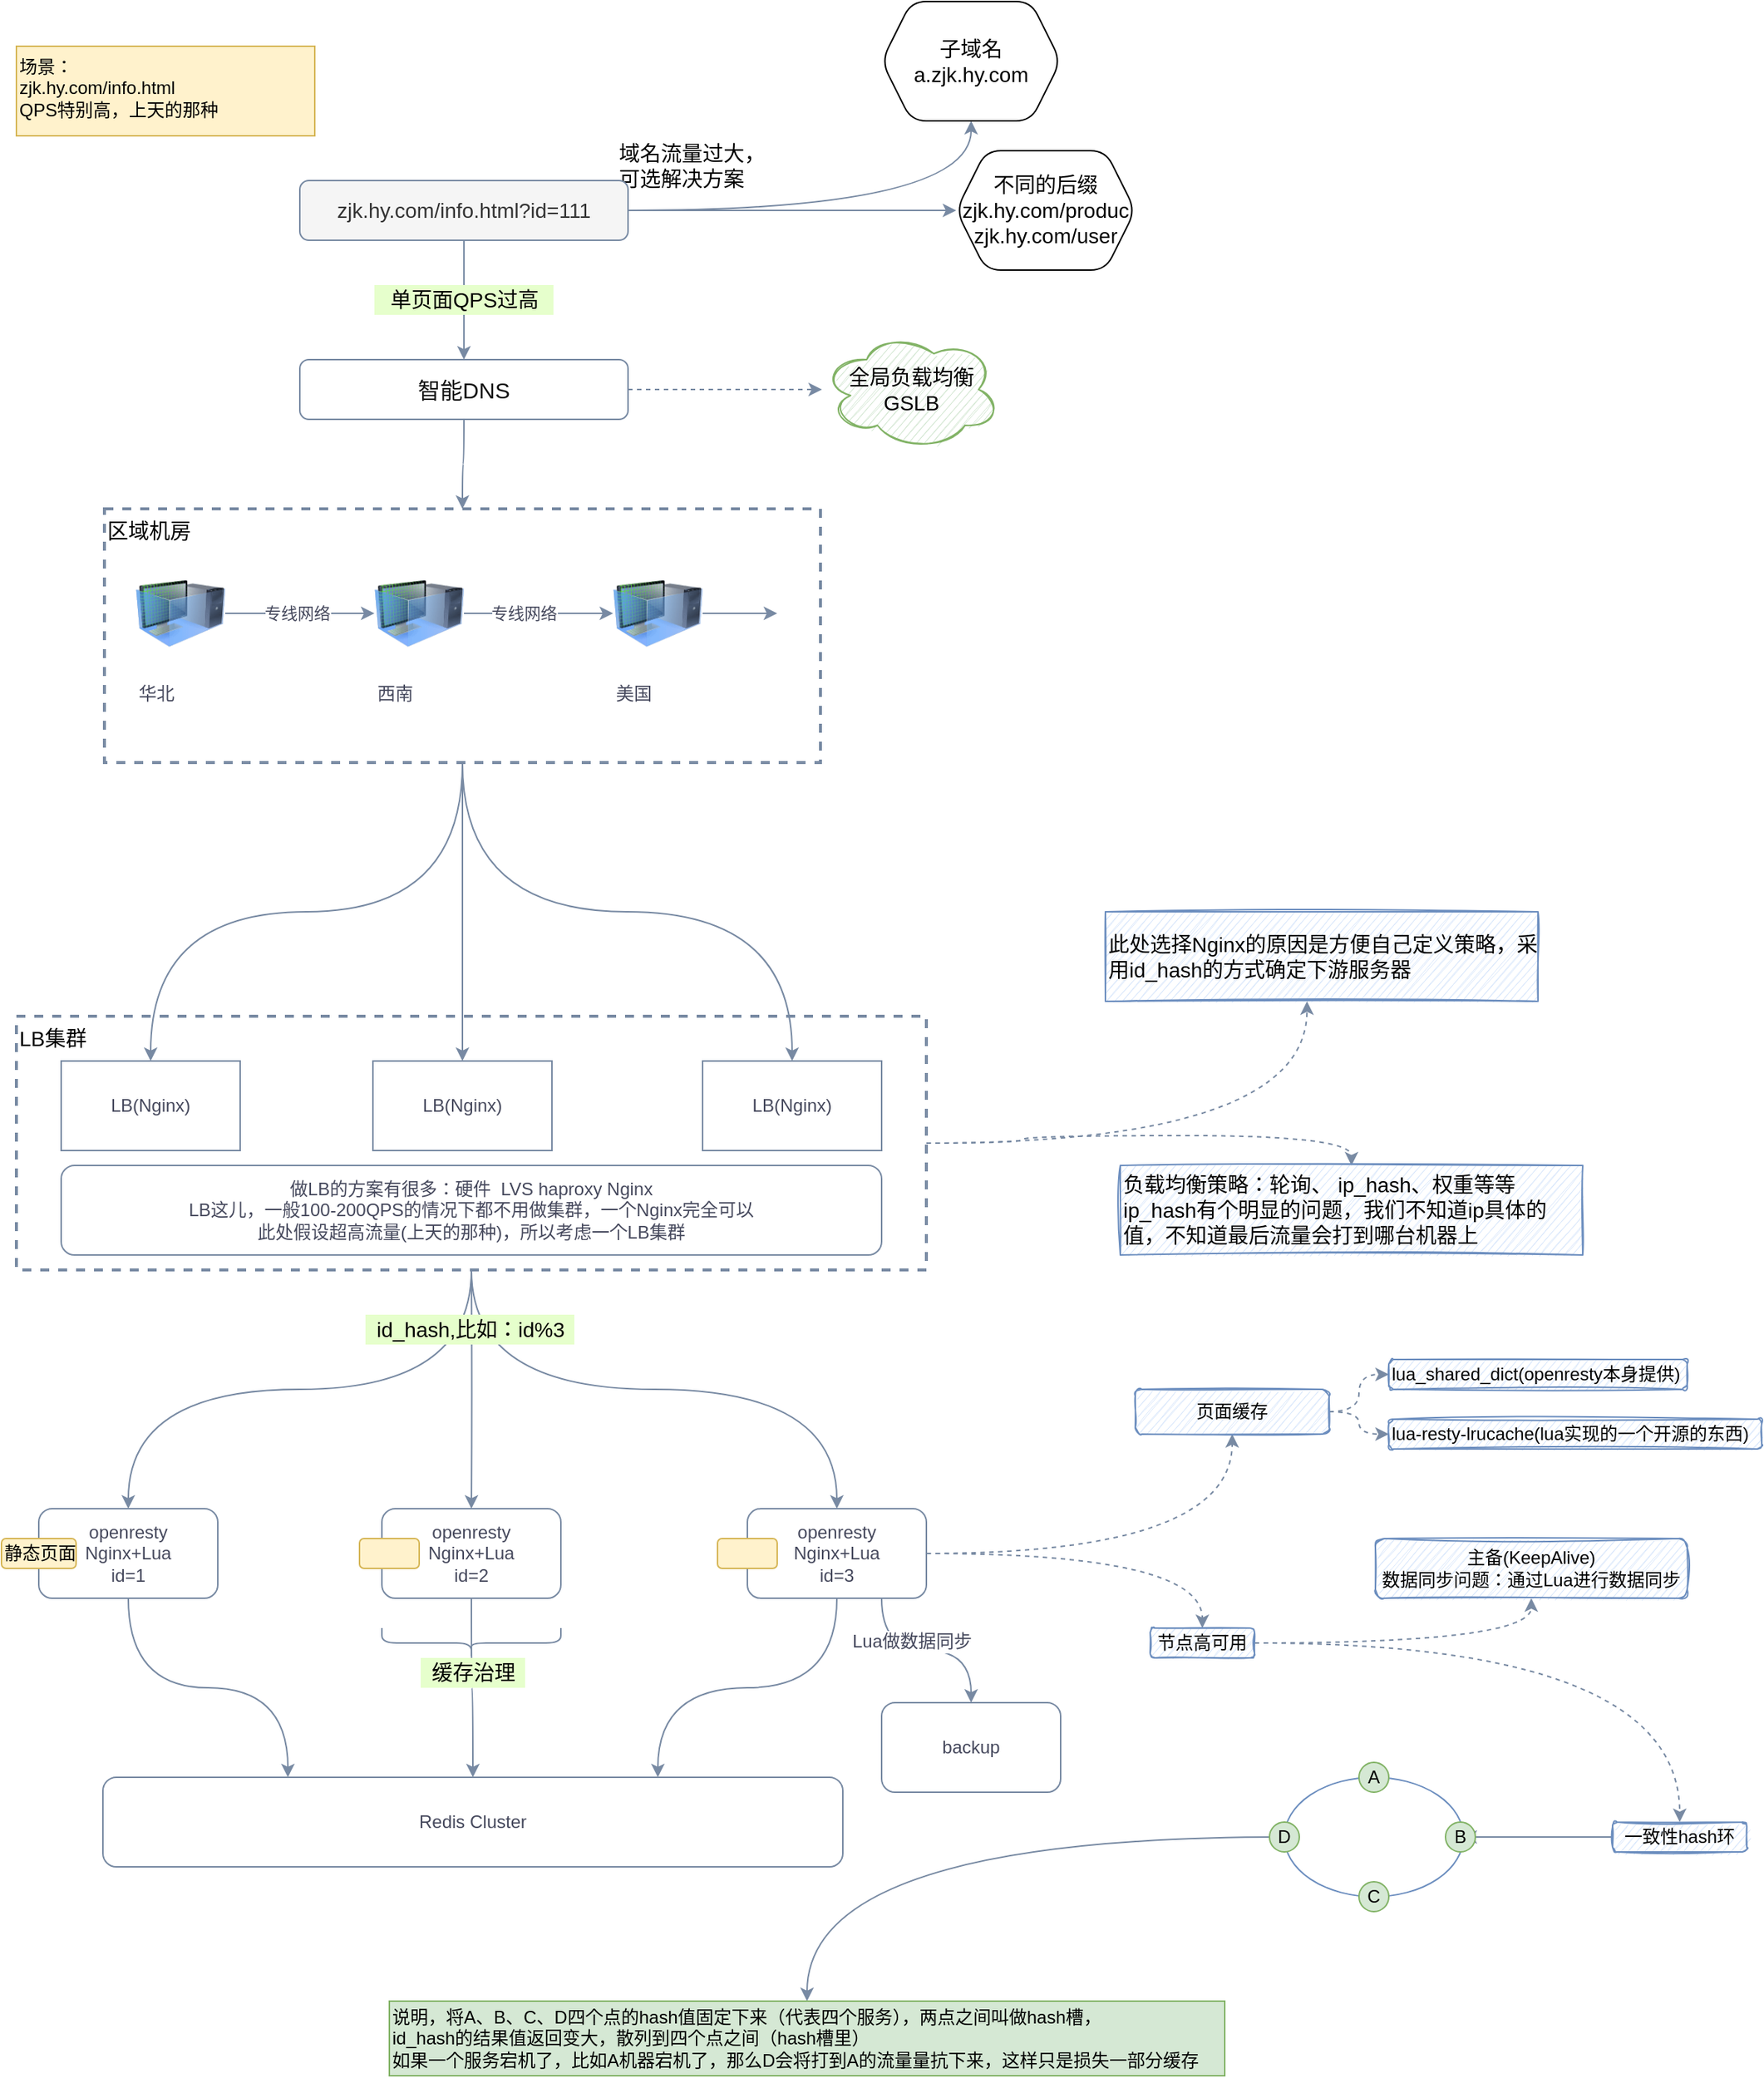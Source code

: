 <mxfile version="14.1.8" type="device"><diagram id="VOtJYXYSd5aumnxqC3vO" name="第 1 页"><mxGraphModel dx="1422" dy="1992" grid="1" gridSize="10" guides="1" tooltips="1" connect="1" arrows="1" fold="1" page="1" pageScale="1" pageWidth="827" pageHeight="1169" math="0" shadow="0"><root><mxCell id="0"/><mxCell id="1" parent="0"/><mxCell id="vlpDhCsjQP7XCzrvFVAY-28" value="" style="edgeStyle=orthogonalEdgeStyle;curved=1;rounded=1;sketch=0;orthogonalLoop=1;jettySize=auto;html=1;dashed=1;strokeColor=#788AA3;fillColor=#B2C9AB;fontColor=#46495D;entryX=0.5;entryY=0;entryDx=0;entryDy=0;" edge="1" parent="1" source="vlpDhCsjQP7XCzrvFVAY-13" target="vlpDhCsjQP7XCzrvFVAY-27"><mxGeometry relative="1" as="geometry"/></mxCell><mxCell id="vlpDhCsjQP7XCzrvFVAY-30" value="" style="edgeStyle=orthogonalEdgeStyle;curved=1;rounded=1;sketch=0;orthogonalLoop=1;jettySize=auto;html=1;dashed=1;strokeColor=#788AA3;fillColor=#B2C9AB;fontColor=#46495D;entryX=0.466;entryY=1;entryDx=0;entryDy=0;entryPerimeter=0;" edge="1" parent="1" source="vlpDhCsjQP7XCzrvFVAY-13" target="vlpDhCsjQP7XCzrvFVAY-29"><mxGeometry relative="1" as="geometry"/></mxCell><mxCell id="vlpDhCsjQP7XCzrvFVAY-13" value="LB集群" style="whiteSpace=wrap;html=1;rounded=0;fontSize=14;fontStyle=0;verticalAlign=top;dashed=1;strokeColor=#788AA3;strokeWidth=2;align=left;" vertex="1" parent="1"><mxGeometry x="180" y="670" width="610" height="170" as="geometry"/></mxCell><mxCell id="vlpDhCsjQP7XCzrvFVAY-1" value="场景：&lt;br&gt;zjk.hy.com/info.html&lt;br&gt;QPS特别高，上天的那种" style="rounded=0;whiteSpace=wrap;html=1;align=left;verticalAlign=top;fillColor=#fff2cc;strokeColor=#d6b656;" vertex="1" parent="1"><mxGeometry x="180" y="20" width="200" height="60" as="geometry"/></mxCell><mxCell id="vlpDhCsjQP7XCzrvFVAY-4" value="" style="edgeStyle=orthogonalEdgeStyle;rounded=0;orthogonalLoop=1;jettySize=auto;html=1;fontSize=14;curved=1;strokeColor=#788AA3;" edge="1" parent="1" source="vlpDhCsjQP7XCzrvFVAY-2" target="vlpDhCsjQP7XCzrvFVAY-3"><mxGeometry relative="1" as="geometry"/></mxCell><mxCell id="vlpDhCsjQP7XCzrvFVAY-6" value="" style="edgeStyle=orthogonalEdgeStyle;curved=1;rounded=0;orthogonalLoop=1;jettySize=auto;html=1;fontSize=14;strokeColor=#788AA3;" edge="1" parent="1" source="vlpDhCsjQP7XCzrvFVAY-2" target="vlpDhCsjQP7XCzrvFVAY-5"><mxGeometry relative="1" as="geometry"/></mxCell><mxCell id="vlpDhCsjQP7XCzrvFVAY-7" value="域名流量过大，&lt;br&gt;可选解决方案" style="edgeLabel;html=1;align=left;verticalAlign=middle;resizable=0;points=[];fontSize=14;" vertex="1" connectable="0" parent="vlpDhCsjQP7XCzrvFVAY-6"><mxGeometry x="-0.836" relative="1" as="geometry"><mxPoint x="-26" y="-30" as="offset"/></mxGeometry></mxCell><mxCell id="vlpDhCsjQP7XCzrvFVAY-9" value="" style="edgeStyle=orthogonalEdgeStyle;curved=1;rounded=0;orthogonalLoop=1;jettySize=auto;html=1;fontSize=14;strokeColor=#788AA3;" edge="1" parent="1" source="vlpDhCsjQP7XCzrvFVAY-2" target="vlpDhCsjQP7XCzrvFVAY-8"><mxGeometry relative="1" as="geometry"/></mxCell><mxCell id="vlpDhCsjQP7XCzrvFVAY-2" value="&lt;span style=&quot;text-align: left ; font-size: 14px&quot;&gt;zjk.hy.com/info.html?id=111&lt;/span&gt;" style="rounded=1;whiteSpace=wrap;html=1;fontSize=14;fillColor=#f5f5f5;fontColor=#333333;strokeColor=#788AA3;" vertex="1" parent="1"><mxGeometry x="370" y="110" width="220" height="40" as="geometry"/></mxCell><mxCell id="vlpDhCsjQP7XCzrvFVAY-3" value="子域名&lt;br&gt;a.zjk.hy.com" style="shape=hexagon;perimeter=hexagonPerimeter2;whiteSpace=wrap;html=1;fixedSize=1;rounded=1;fontSize=14;" vertex="1" parent="1"><mxGeometry x="760" y="-10" width="120" height="80" as="geometry"/></mxCell><mxCell id="vlpDhCsjQP7XCzrvFVAY-5" value="不同的后缀&lt;br&gt;zjk.hy.com/produc&lt;br&gt;zjk.hy.com/user" style="shape=hexagon;perimeter=hexagonPerimeter2;whiteSpace=wrap;html=1;fixedSize=1;rounded=1;fontSize=14;" vertex="1" parent="1"><mxGeometry x="810" y="90" width="120" height="80" as="geometry"/></mxCell><mxCell id="vlpDhCsjQP7XCzrvFVAY-12" value="" style="edgeStyle=orthogonalEdgeStyle;curved=0;rounded=1;sketch=0;orthogonalLoop=1;jettySize=auto;html=1;strokeColor=#788AA3;fillColor=#B2C9AB;fontColor=#46495D;dashed=1;" edge="1" parent="1" source="vlpDhCsjQP7XCzrvFVAY-8" target="vlpDhCsjQP7XCzrvFVAY-11"><mxGeometry relative="1" as="geometry"/></mxCell><mxCell id="vlpDhCsjQP7XCzrvFVAY-14" value="" style="edgeStyle=orthogonalEdgeStyle;curved=1;rounded=1;sketch=0;orthogonalLoop=1;jettySize=auto;html=1;fillColor=#B2C9AB;fontColor=#46495D;exitX=0.5;exitY=1;exitDx=0;exitDy=0;strokeColor=#788AA3;" edge="1" parent="1" source="vlpDhCsjQP7XCzrvFVAY-31" target="vlpDhCsjQP7XCzrvFVAY-16"><mxGeometry relative="1" as="geometry"/></mxCell><mxCell id="vlpDhCsjQP7XCzrvFVAY-32" value="" style="edgeStyle=orthogonalEdgeStyle;curved=1;rounded=1;sketch=0;orthogonalLoop=1;jettySize=auto;html=1;strokeColor=#788AA3;fillColor=#B2C9AB;fontColor=#46495D;" edge="1" parent="1" source="vlpDhCsjQP7XCzrvFVAY-8" target="vlpDhCsjQP7XCzrvFVAY-31"><mxGeometry relative="1" as="geometry"/></mxCell><mxCell id="vlpDhCsjQP7XCzrvFVAY-8" value="&lt;span style=&quot;color: rgb(18, 18, 18); font-size: 15px; background-color: rgb(255, 255, 255);&quot;&gt;智能DNS&lt;/span&gt;" style="rounded=1;whiteSpace=wrap;html=1;fontSize=14;fontStyle=0;strokeColor=#788AA3;" vertex="1" parent="1"><mxGeometry x="370" y="230" width="220" height="40" as="geometry"/></mxCell><mxCell id="vlpDhCsjQP7XCzrvFVAY-10" value="单页面QPS过高" style="text;html=1;align=center;verticalAlign=middle;resizable=0;points=[];autosize=1;fontSize=14;fillColor=#E6FFCC;" vertex="1" parent="1"><mxGeometry x="420" y="180" width="120" height="20" as="geometry"/></mxCell><mxCell id="vlpDhCsjQP7XCzrvFVAY-11" value="全局负载均衡&lt;br&gt;GSLB" style="ellipse;shape=cloud;whiteSpace=wrap;html=1;rounded=1;fontSize=14;fontStyle=0;sketch=1;fillColor=#d5e8d4;strokeColor=#82b366;" vertex="1" parent="1"><mxGeometry x="720" y="210" width="120" height="80" as="geometry"/></mxCell><mxCell id="vlpDhCsjQP7XCzrvFVAY-16" value="LB(Nginx)" style="rounded=0;whiteSpace=wrap;html=1;sketch=0;strokeColor=#788AA3;fontColor=#46495D;fillColor=none;" vertex="1" parent="1"><mxGeometry x="210" y="700" width="120" height="60" as="geometry"/></mxCell><mxCell id="vlpDhCsjQP7XCzrvFVAY-20" value="LB(Nginx)" style="rounded=0;whiteSpace=wrap;html=1;sketch=0;strokeColor=#788AA3;fontColor=#46495D;fillColor=none;" vertex="1" parent="1"><mxGeometry x="419" y="700" width="120" height="60" as="geometry"/></mxCell><mxCell id="vlpDhCsjQP7XCzrvFVAY-21" value="LB(Nginx)" style="rounded=0;whiteSpace=wrap;html=1;sketch=0;strokeColor=#788AA3;fontColor=#46495D;fillColor=none;" vertex="1" parent="1"><mxGeometry x="640" y="700" width="120" height="60" as="geometry"/></mxCell><mxCell id="vlpDhCsjQP7XCzrvFVAY-22" value="" style="edgeStyle=orthogonalEdgeStyle;curved=1;rounded=1;sketch=0;orthogonalLoop=1;jettySize=auto;html=1;fillColor=#B2C9AB;fontColor=#46495D;exitX=0.5;exitY=1;exitDx=0;exitDy=0;strokeColor=#788AA3;" edge="1" parent="1" source="vlpDhCsjQP7XCzrvFVAY-31" target="vlpDhCsjQP7XCzrvFVAY-20"><mxGeometry relative="1" as="geometry"><mxPoint x="490" y="420" as="sourcePoint"/><mxPoint x="280" y="560" as="targetPoint"/></mxGeometry></mxCell><mxCell id="vlpDhCsjQP7XCzrvFVAY-24" value="做LB的方案有很多：硬件&amp;nbsp; LVS haproxy Nginx&lt;br&gt;LB这儿，一般100-200QPS的情况下都不用做集群，一个Nginx完全可以&lt;br&gt;此处假设超高流量(上天的那种)，所以考虑一个LB集群" style="rounded=1;whiteSpace=wrap;html=1;sketch=0;strokeColor=#788AA3;strokeWidth=1;fillColor=none;fontColor=#46495D;" vertex="1" parent="1"><mxGeometry x="210" y="770" width="550" height="60" as="geometry"/></mxCell><mxCell id="vlpDhCsjQP7XCzrvFVAY-27" value="&lt;span&gt;负载均衡策略：&lt;/span&gt;&lt;span&gt;轮询、&lt;/span&gt;&lt;span&gt;&amp;nbsp;ip_hash、&lt;/span&gt;&lt;span&gt;权重&lt;/span&gt;&lt;span&gt;等等&lt;br&gt;ip_hash有个明显的问题，我们不知道ip具体的值，不知道最后流量会打到哪台机器上&lt;br&gt;&lt;/span&gt;" style="whiteSpace=wrap;html=1;rounded=0;fontSize=14;fontStyle=0;verticalAlign=middle;strokeColor=#6c8ebf;strokeWidth=1;fillColor=#dae8fc;sketch=1;align=left;" vertex="1" parent="1"><mxGeometry x="920" y="770" width="310" height="60" as="geometry"/></mxCell><mxCell id="vlpDhCsjQP7XCzrvFVAY-29" value="此处选择Nginx的原因是方便自己定义策略，采用id_hash的方式确定下游服务器" style="whiteSpace=wrap;html=1;rounded=0;fontSize=14;fontStyle=0;verticalAlign=middle;strokeColor=#6c8ebf;strokeWidth=1;sketch=1;fillColor=#dae8fc;align=left;" vertex="1" parent="1"><mxGeometry x="910" y="600" width="290" height="60" as="geometry"/></mxCell><mxCell id="vlpDhCsjQP7XCzrvFVAY-31" value="区域机房" style="whiteSpace=wrap;html=1;rounded=0;fontSize=14;fontStyle=0;strokeColor=#788AA3;dashed=1;strokeWidth=2;align=left;verticalAlign=top;" vertex="1" parent="1"><mxGeometry x="239" y="330" width="480" height="170" as="geometry"/></mxCell><mxCell id="vlpDhCsjQP7XCzrvFVAY-34" value="" style="edgeStyle=orthogonalEdgeStyle;curved=1;rounded=1;sketch=0;orthogonalLoop=1;jettySize=auto;html=1;fillColor=#B2C9AB;fontColor=#46495D;exitX=0.5;exitY=1;exitDx=0;exitDy=0;strokeColor=#788AA3;" edge="1" parent="1" source="vlpDhCsjQP7XCzrvFVAY-31" target="vlpDhCsjQP7XCzrvFVAY-21"><mxGeometry relative="1" as="geometry"><mxPoint x="489" y="510" as="sourcePoint"/><mxPoint x="280" y="710" as="targetPoint"/></mxGeometry></mxCell><mxCell id="vlpDhCsjQP7XCzrvFVAY-38" value="" style="edgeStyle=orthogonalEdgeStyle;curved=1;rounded=1;sketch=0;orthogonalLoop=1;jettySize=auto;html=1;strokeColor=#788AA3;fillColor=#B2C9AB;fontColor=#46495D;" edge="1" parent="1" source="vlpDhCsjQP7XCzrvFVAY-35" target="vlpDhCsjQP7XCzrvFVAY-36"><mxGeometry relative="1" as="geometry"/></mxCell><mxCell id="vlpDhCsjQP7XCzrvFVAY-39" value="专线网络" style="edgeLabel;html=1;align=center;verticalAlign=middle;resizable=0;points=[];fontColor=#46495D;" vertex="1" connectable="0" parent="vlpDhCsjQP7XCzrvFVAY-38"><mxGeometry x="0.24" relative="1" as="geometry"><mxPoint x="-14" as="offset"/></mxGeometry></mxCell><mxCell id="vlpDhCsjQP7XCzrvFVAY-35" value="华北" style="image;html=1;image=img/lib/clip_art/computers/Virtual_Machine_128x128.png;rounded=0;dashed=1;sketch=1;strokeColor=#788AA3;strokeWidth=2;fillColor=none;fontColor=#46495D;align=left;" vertex="1" parent="1"><mxGeometry x="260" y="360" width="60" height="80" as="geometry"/></mxCell><mxCell id="vlpDhCsjQP7XCzrvFVAY-40" value="" style="edgeStyle=orthogonalEdgeStyle;curved=1;rounded=1;sketch=0;orthogonalLoop=1;jettySize=auto;html=1;strokeColor=#788AA3;fillColor=#B2C9AB;fontColor=#46495D;" edge="1" parent="1" source="vlpDhCsjQP7XCzrvFVAY-36" target="vlpDhCsjQP7XCzrvFVAY-37"><mxGeometry relative="1" as="geometry"/></mxCell><mxCell id="vlpDhCsjQP7XCzrvFVAY-42" value="专线网络" style="edgeLabel;html=1;align=center;verticalAlign=middle;resizable=0;points=[];fontColor=#46495D;" vertex="1" connectable="0" parent="vlpDhCsjQP7XCzrvFVAY-40"><mxGeometry x="-0.74" y="1" relative="1" as="geometry"><mxPoint x="27" y="1" as="offset"/></mxGeometry></mxCell><mxCell id="vlpDhCsjQP7XCzrvFVAY-36" value="西南" style="image;html=1;image=img/lib/clip_art/computers/Virtual_Machine_128x128.png;rounded=0;dashed=1;sketch=1;strokeColor=#788AA3;strokeWidth=2;fillColor=none;fontColor=#46495D;align=left;" vertex="1" parent="1"><mxGeometry x="420" y="360" width="60" height="80" as="geometry"/></mxCell><mxCell id="vlpDhCsjQP7XCzrvFVAY-44" value="" style="edgeStyle=orthogonalEdgeStyle;curved=1;rounded=1;sketch=0;orthogonalLoop=1;jettySize=auto;html=1;strokeColor=#788AA3;fillColor=#B2C9AB;fontColor=#46495D;" edge="1" parent="1" source="vlpDhCsjQP7XCzrvFVAY-37"><mxGeometry relative="1" as="geometry"><mxPoint x="690" y="400" as="targetPoint"/></mxGeometry></mxCell><mxCell id="vlpDhCsjQP7XCzrvFVAY-37" value="美国" style="image;html=1;image=img/lib/clip_art/computers/Virtual_Machine_128x128.png;rounded=0;dashed=1;sketch=1;strokeColor=#788AA3;strokeWidth=2;fillColor=none;fontColor=#46495D;align=left;" vertex="1" parent="1"><mxGeometry x="580" y="360" width="60" height="80" as="geometry"/></mxCell><mxCell id="vlpDhCsjQP7XCzrvFVAY-45" value="openresty &lt;br&gt;Nginx+Lua&lt;br&gt;id=1" style="rounded=1;whiteSpace=wrap;html=1;sketch=0;strokeColor=#788AA3;strokeWidth=1;fillColor=none;fontColor=#46495D;align=center;" vertex="1" parent="1"><mxGeometry x="195" y="1000" width="120" height="60" as="geometry"/></mxCell><mxCell id="vlpDhCsjQP7XCzrvFVAY-46" value="openresty&lt;br&gt;Nginx+Lua&lt;br&gt;id=2" style="rounded=1;whiteSpace=wrap;html=1;sketch=0;strokeColor=#788AA3;strokeWidth=1;fillColor=none;fontColor=#46495D;align=center;" vertex="1" parent="1"><mxGeometry x="425" y="1000" width="120" height="60" as="geometry"/></mxCell><mxCell id="vlpDhCsjQP7XCzrvFVAY-66" value="" style="edgeStyle=orthogonalEdgeStyle;curved=1;rounded=1;sketch=0;orthogonalLoop=1;jettySize=auto;html=1;strokeColor=#788AA3;fillColor=#B2C9AB;fontColor=#46495D;entryX=0.5;entryY=1;entryDx=0;entryDy=0;dashed=1;" edge="1" parent="1" source="vlpDhCsjQP7XCzrvFVAY-47" target="vlpDhCsjQP7XCzrvFVAY-65"><mxGeometry relative="1" as="geometry"/></mxCell><mxCell id="vlpDhCsjQP7XCzrvFVAY-69" value="" style="edgeStyle=orthogonalEdgeStyle;curved=1;rounded=1;sketch=0;orthogonalLoop=1;jettySize=auto;html=1;strokeColor=#788AA3;fillColor=#B2C9AB;fontColor=#46495D;dashed=1;" edge="1" parent="1" source="vlpDhCsjQP7XCzrvFVAY-47" target="vlpDhCsjQP7XCzrvFVAY-68"><mxGeometry relative="1" as="geometry"/></mxCell><mxCell id="vlpDhCsjQP7XCzrvFVAY-47" value="openresty&lt;br&gt;Nginx+Lua&lt;br&gt;id=3" style="rounded=1;whiteSpace=wrap;html=1;sketch=0;strokeColor=#788AA3;strokeWidth=1;fillColor=none;fontColor=#46495D;align=center;" vertex="1" parent="1"><mxGeometry x="670" y="1000" width="120" height="60" as="geometry"/></mxCell><mxCell id="vlpDhCsjQP7XCzrvFVAY-48" value="" style="endArrow=classic;html=1;strokeColor=#788AA3;fillColor=#B2C9AB;fontColor=#46495D;entryX=0.5;entryY=0;entryDx=0;entryDy=0;exitX=0.5;exitY=1;exitDx=0;exitDy=0;edgeStyle=orthogonalEdgeStyle;curved=1;" edge="1" parent="1" source="vlpDhCsjQP7XCzrvFVAY-13" target="vlpDhCsjQP7XCzrvFVAY-45"><mxGeometry width="50" height="50" relative="1" as="geometry"><mxPoint x="160" y="950" as="sourcePoint"/><mxPoint x="210" y="900" as="targetPoint"/></mxGeometry></mxCell><mxCell id="vlpDhCsjQP7XCzrvFVAY-49" value="" style="endArrow=classic;html=1;strokeColor=#788AA3;fillColor=#B2C9AB;fontColor=#46495D;entryX=0.5;entryY=0;entryDx=0;entryDy=0;edgeStyle=orthogonalEdgeStyle;curved=1;" edge="1" parent="1" target="vlpDhCsjQP7XCzrvFVAY-46"><mxGeometry width="50" height="50" relative="1" as="geometry"><mxPoint x="485" y="841" as="sourcePoint"/><mxPoint x="265" y="1010" as="targetPoint"/></mxGeometry></mxCell><mxCell id="vlpDhCsjQP7XCzrvFVAY-51" value="" style="endArrow=classic;html=1;strokeColor=#788AA3;fillColor=#B2C9AB;fontColor=#46495D;exitX=0.5;exitY=1;exitDx=0;exitDy=0;edgeStyle=orthogonalEdgeStyle;curved=1;" edge="1" parent="1" source="vlpDhCsjQP7XCzrvFVAY-13" target="vlpDhCsjQP7XCzrvFVAY-47"><mxGeometry width="50" height="50" relative="1" as="geometry"><mxPoint x="495" y="850" as="sourcePoint"/><mxPoint x="265" y="1010" as="targetPoint"/></mxGeometry></mxCell><mxCell id="vlpDhCsjQP7XCzrvFVAY-52" value="id_hash,比如：id%3" style="text;html=1;align=center;verticalAlign=middle;resizable=0;points=[];autosize=1;fontSize=14;fillColor=#E6FFCC;" vertex="1" parent="1"><mxGeometry x="414" y="870" width="140" height="20" as="geometry"/></mxCell><mxCell id="vlpDhCsjQP7XCzrvFVAY-53" value="Redis Cluster" style="rounded=1;whiteSpace=wrap;html=1;sketch=0;strokeColor=#788AA3;strokeWidth=1;fillColor=none;fontColor=#46495D;align=center;" vertex="1" parent="1"><mxGeometry x="238" y="1180" width="496" height="60" as="geometry"/></mxCell><mxCell id="vlpDhCsjQP7XCzrvFVAY-54" value="" style="endArrow=classic;html=1;strokeColor=#788AA3;fillColor=#B2C9AB;fontColor=#46495D;entryX=0.25;entryY=0;entryDx=0;entryDy=0;edgeStyle=orthogonalEdgeStyle;curved=1;" edge="1" parent="1" source="vlpDhCsjQP7XCzrvFVAY-45" target="vlpDhCsjQP7XCzrvFVAY-53"><mxGeometry width="50" height="50" relative="1" as="geometry"><mxPoint x="495" y="850" as="sourcePoint"/><mxPoint x="265" y="1010" as="targetPoint"/></mxGeometry></mxCell><mxCell id="vlpDhCsjQP7XCzrvFVAY-55" value="" style="endArrow=classic;html=1;strokeColor=#788AA3;fillColor=#B2C9AB;fontColor=#46495D;edgeStyle=orthogonalEdgeStyle;curved=1;exitX=0.5;exitY=1;exitDx=0;exitDy=0;" edge="1" parent="1" source="vlpDhCsjQP7XCzrvFVAY-46" target="vlpDhCsjQP7XCzrvFVAY-53"><mxGeometry width="50" height="50" relative="1" as="geometry"><mxPoint x="265" y="1070" as="sourcePoint"/><mxPoint x="366.5" y="1190" as="targetPoint"/></mxGeometry></mxCell><mxCell id="vlpDhCsjQP7XCzrvFVAY-56" value="" style="endArrow=classic;html=1;strokeColor=#788AA3;fillColor=#B2C9AB;fontColor=#46495D;entryX=0.75;entryY=0;entryDx=0;entryDy=0;edgeStyle=orthogonalEdgeStyle;curved=1;exitX=0.5;exitY=1;exitDx=0;exitDy=0;" edge="1" parent="1" source="vlpDhCsjQP7XCzrvFVAY-47" target="vlpDhCsjQP7XCzrvFVAY-53"><mxGeometry width="50" height="50" relative="1" as="geometry"><mxPoint x="676.5" y="1080" as="sourcePoint"/><mxPoint x="783.5" y="1200" as="targetPoint"/></mxGeometry></mxCell><mxCell id="vlpDhCsjQP7XCzrvFVAY-57" value="" style="shape=curlyBracket;whiteSpace=wrap;html=1;rounded=1;sketch=0;strokeColor=#788AA3;strokeWidth=1;fillColor=none;fontColor=#46495D;align=center;direction=north;" vertex="1" parent="1"><mxGeometry x="425" y="1080" width="120" height="20" as="geometry"/></mxCell><mxCell id="vlpDhCsjQP7XCzrvFVAY-58" value="缓存治理" style="text;html=1;align=center;verticalAlign=middle;resizable=0;points=[];autosize=1;fontSize=14;fillColor=#E6FFCC;" vertex="1" parent="1"><mxGeometry x="451" y="1100" width="70" height="20" as="geometry"/></mxCell><mxCell id="vlpDhCsjQP7XCzrvFVAY-71" value="" style="edgeStyle=orthogonalEdgeStyle;curved=1;rounded=1;sketch=0;orthogonalLoop=1;jettySize=auto;html=1;dashed=1;strokeColor=#788AA3;fillColor=#B2C9AB;fontColor=#46495D;" edge="1" parent="1" source="vlpDhCsjQP7XCzrvFVAY-65" target="vlpDhCsjQP7XCzrvFVAY-70"><mxGeometry relative="1" as="geometry"/></mxCell><mxCell id="vlpDhCsjQP7XCzrvFVAY-73" value="" style="edgeStyle=orthogonalEdgeStyle;curved=1;rounded=1;sketch=0;orthogonalLoop=1;jettySize=auto;html=1;dashed=1;strokeColor=#788AA3;fillColor=#B2C9AB;fontSize=12;fontColor=#46495D;" edge="1" parent="1" source="vlpDhCsjQP7XCzrvFVAY-65" target="vlpDhCsjQP7XCzrvFVAY-72"><mxGeometry relative="1" as="geometry"/></mxCell><mxCell id="vlpDhCsjQP7XCzrvFVAY-65" value="页面缓存" style="whiteSpace=wrap;html=1;rounded=1;strokeColor=#6c8ebf;strokeWidth=1;fillColor=#dae8fc;sketch=1;" vertex="1" parent="1"><mxGeometry x="930" y="920" width="130" height="30" as="geometry"/></mxCell><mxCell id="vlpDhCsjQP7XCzrvFVAY-75" value="" style="edgeStyle=orthogonalEdgeStyle;curved=1;rounded=1;sketch=0;orthogonalLoop=1;jettySize=auto;html=1;dashed=1;strokeColor=#788AA3;fillColor=#B2C9AB;fontSize=12;fontColor=#46495D;" edge="1" parent="1" source="vlpDhCsjQP7XCzrvFVAY-68" target="vlpDhCsjQP7XCzrvFVAY-74"><mxGeometry relative="1" as="geometry"/></mxCell><mxCell id="vlpDhCsjQP7XCzrvFVAY-84" value="" style="edgeStyle=orthogonalEdgeStyle;curved=1;rounded=1;sketch=0;orthogonalLoop=1;jettySize=auto;html=1;dashed=1;strokeColor=#788AA3;fillColor=#B2C9AB;fontSize=12;fontColor=#46495D;" edge="1" parent="1" source="vlpDhCsjQP7XCzrvFVAY-68" target="vlpDhCsjQP7XCzrvFVAY-83"><mxGeometry relative="1" as="geometry"/></mxCell><mxCell id="vlpDhCsjQP7XCzrvFVAY-68" value="节点高可用" style="rounded=1;whiteSpace=wrap;html=1;sketch=1;strokeColor=#6c8ebf;strokeWidth=1;fillColor=#dae8fc;align=center;" vertex="1" parent="1"><mxGeometry x="940" y="1080" width="70" height="20" as="geometry"/></mxCell><mxCell id="vlpDhCsjQP7XCzrvFVAY-70" value="&lt;span&gt;lua_shared_dict(openresty本身提供)&lt;/span&gt;" style="whiteSpace=wrap;rounded=1;strokeColor=#6c8ebf;strokeWidth=1;fillColor=#dae8fc;sketch=1;fontStyle=0;align=left;fontSize=12;html=1;" vertex="1" parent="1"><mxGeometry x="1100" y="900" width="200" height="20" as="geometry"/></mxCell><mxCell id="vlpDhCsjQP7XCzrvFVAY-72" value="lua-resty-lrucache(lua实现的一个开源的东西)" style="whiteSpace=wrap;rounded=1;strokeColor=#6c8ebf;strokeWidth=1;fillColor=#dae8fc;sketch=1;fontStyle=0;align=left;fontSize=12;" vertex="1" parent="1"><mxGeometry x="1100" y="940" width="250" height="20" as="geometry"/></mxCell><mxCell id="vlpDhCsjQP7XCzrvFVAY-74" value="主备(KeepAlive)&lt;br&gt;数据同步问题：通过Lua进行数据同步" style="rounded=1;whiteSpace=wrap;html=1;sketch=1;strokeColor=#6c8ebf;strokeWidth=1;fillColor=#dae8fc;align=center;" vertex="1" parent="1"><mxGeometry x="1091" y="1020" width="209" height="40" as="geometry"/></mxCell><mxCell id="vlpDhCsjQP7XCzrvFVAY-76" value="静态页面" style="rounded=1;whiteSpace=wrap;html=1;sketch=0;strokeColor=#d6b656;strokeWidth=1;fillColor=#fff2cc;fontSize=12;align=left;" vertex="1" parent="1"><mxGeometry x="170" y="1020" width="50" height="20" as="geometry"/></mxCell><mxCell id="vlpDhCsjQP7XCzrvFVAY-78" value="" style="rounded=1;whiteSpace=wrap;html=1;sketch=0;strokeColor=#d6b656;strokeWidth=1;fillColor=#fff2cc;fontSize=12;align=left;" vertex="1" parent="1"><mxGeometry x="410" y="1020" width="40" height="20" as="geometry"/></mxCell><mxCell id="vlpDhCsjQP7XCzrvFVAY-79" value="" style="rounded=1;whiteSpace=wrap;html=1;sketch=0;strokeColor=#d6b656;strokeWidth=1;fillColor=#fff2cc;fontSize=12;align=left;" vertex="1" parent="1"><mxGeometry x="650" y="1020" width="40" height="20" as="geometry"/></mxCell><mxCell id="vlpDhCsjQP7XCzrvFVAY-80" value="backup" style="rounded=1;whiteSpace=wrap;html=1;sketch=0;strokeColor=#788AA3;strokeWidth=1;fillColor=none;fontColor=#46495D;align=center;" vertex="1" parent="1"><mxGeometry x="760" y="1130" width="120" height="60" as="geometry"/></mxCell><mxCell id="vlpDhCsjQP7XCzrvFVAY-81" value="" style="endArrow=classic;html=1;strokeColor=#788AA3;fillColor=#B2C9AB;fontColor=#46495D;edgeStyle=orthogonalEdgeStyle;curved=1;exitX=0.75;exitY=1;exitDx=0;exitDy=0;" edge="1" parent="1" source="vlpDhCsjQP7XCzrvFVAY-47" target="vlpDhCsjQP7XCzrvFVAY-80"><mxGeometry width="50" height="50" relative="1" as="geometry"><mxPoint x="740" y="1070" as="sourcePoint"/><mxPoint x="620" y="1190" as="targetPoint"/></mxGeometry></mxCell><mxCell id="vlpDhCsjQP7XCzrvFVAY-82" value="Lua做数据同步" style="edgeLabel;html=1;align=center;verticalAlign=middle;resizable=0;points=[];fontSize=12;fontColor=#46495D;" vertex="1" connectable="0" parent="vlpDhCsjQP7XCzrvFVAY-81"><mxGeometry x="-0.277" y="6" relative="1" as="geometry"><mxPoint x="8" as="offset"/></mxGeometry></mxCell><mxCell id="vlpDhCsjQP7XCzrvFVAY-86" value="" style="edgeStyle=orthogonalEdgeStyle;curved=1;rounded=1;sketch=0;orthogonalLoop=1;jettySize=auto;html=1;strokeColor=#788AA3;fillColor=#B2C9AB;fontSize=12;fontColor=#46495D;" edge="1" parent="1" source="vlpDhCsjQP7XCzrvFVAY-83" target="vlpDhCsjQP7XCzrvFVAY-85"><mxGeometry relative="1" as="geometry"/></mxCell><mxCell id="vlpDhCsjQP7XCzrvFVAY-83" value="一致性hash环" style="rounded=1;whiteSpace=wrap;html=1;sketch=1;strokeColor=#6c8ebf;strokeWidth=1;fillColor=#dae8fc;align=center;" vertex="1" parent="1"><mxGeometry x="1250" y="1210" width="90" height="20" as="geometry"/></mxCell><mxCell id="vlpDhCsjQP7XCzrvFVAY-92" value="" style="edgeStyle=orthogonalEdgeStyle;curved=1;rounded=1;sketch=0;orthogonalLoop=1;jettySize=auto;html=1;strokeColor=#788AA3;fillColor=#B2C9AB;fontSize=12;fontColor=#46495D;" edge="1" parent="1" source="vlpDhCsjQP7XCzrvFVAY-85" target="vlpDhCsjQP7XCzrvFVAY-93"><mxGeometry relative="1" as="geometry"><mxPoint x="1010" y="1300" as="targetPoint"/></mxGeometry></mxCell><mxCell id="vlpDhCsjQP7XCzrvFVAY-85" value="" style="ellipse;whiteSpace=wrap;html=1;rounded=1;strokeColor=#6c8ebf;strokeWidth=1;sketch=0;fillColor=none;" vertex="1" parent="1"><mxGeometry x="1030" y="1180" width="120" height="80" as="geometry"/></mxCell><mxCell id="vlpDhCsjQP7XCzrvFVAY-87" value="A" style="ellipse;whiteSpace=wrap;html=1;aspect=fixed;rounded=1;sketch=0;strokeColor=#82b366;strokeWidth=1;fontSize=12;align=center;fillColor=#d5e8d4;" vertex="1" parent="1"><mxGeometry x="1080" y="1170" width="20" height="20" as="geometry"/></mxCell><mxCell id="vlpDhCsjQP7XCzrvFVAY-88" value="B" style="ellipse;whiteSpace=wrap;html=1;aspect=fixed;rounded=1;sketch=0;strokeColor=#82b366;strokeWidth=1;fontSize=12;align=center;fillColor=#d5e8d4;" vertex="1" parent="1"><mxGeometry x="1138" y="1210" width="20" height="20" as="geometry"/></mxCell><mxCell id="vlpDhCsjQP7XCzrvFVAY-89" value="C" style="ellipse;whiteSpace=wrap;html=1;aspect=fixed;rounded=1;sketch=0;strokeColor=#82b366;strokeWidth=1;fontSize=12;align=center;fillColor=#d5e8d4;" vertex="1" parent="1"><mxGeometry x="1080" y="1250" width="20" height="20" as="geometry"/></mxCell><mxCell id="vlpDhCsjQP7XCzrvFVAY-90" value="D" style="ellipse;whiteSpace=wrap;html=1;aspect=fixed;rounded=1;sketch=0;strokeColor=#82b366;strokeWidth=1;fontSize=12;align=center;fillColor=#d5e8d4;" vertex="1" parent="1"><mxGeometry x="1020" y="1210" width="20" height="20" as="geometry"/></mxCell><mxCell id="vlpDhCsjQP7XCzrvFVAY-93" value="&lt;span style=&quot;color: rgb(0 , 0 , 0)&quot;&gt;说明，将A、B、C、D四个点的hash值固定下来（代表四个服务），两点之间叫做hash槽，&lt;br&gt;id_hash的结果值返回变大，散列到四个点之间（hash槽里）&lt;br&gt;如果一个服务宕机了，比如A机器宕机了，那么D会将打到A的流量量抗下来，这样只是损失一部分缓存&lt;br&gt;&lt;/span&gt;" style="text;html=1;align=left;verticalAlign=middle;resizable=0;points=[];autosize=1;fontSize=12;fillColor=#d5e8d4;strokeColor=#82b366;" vertex="1" parent="1"><mxGeometry x="430" y="1330" width="560" height="50" as="geometry"/></mxCell></root></mxGraphModel></diagram></mxfile>